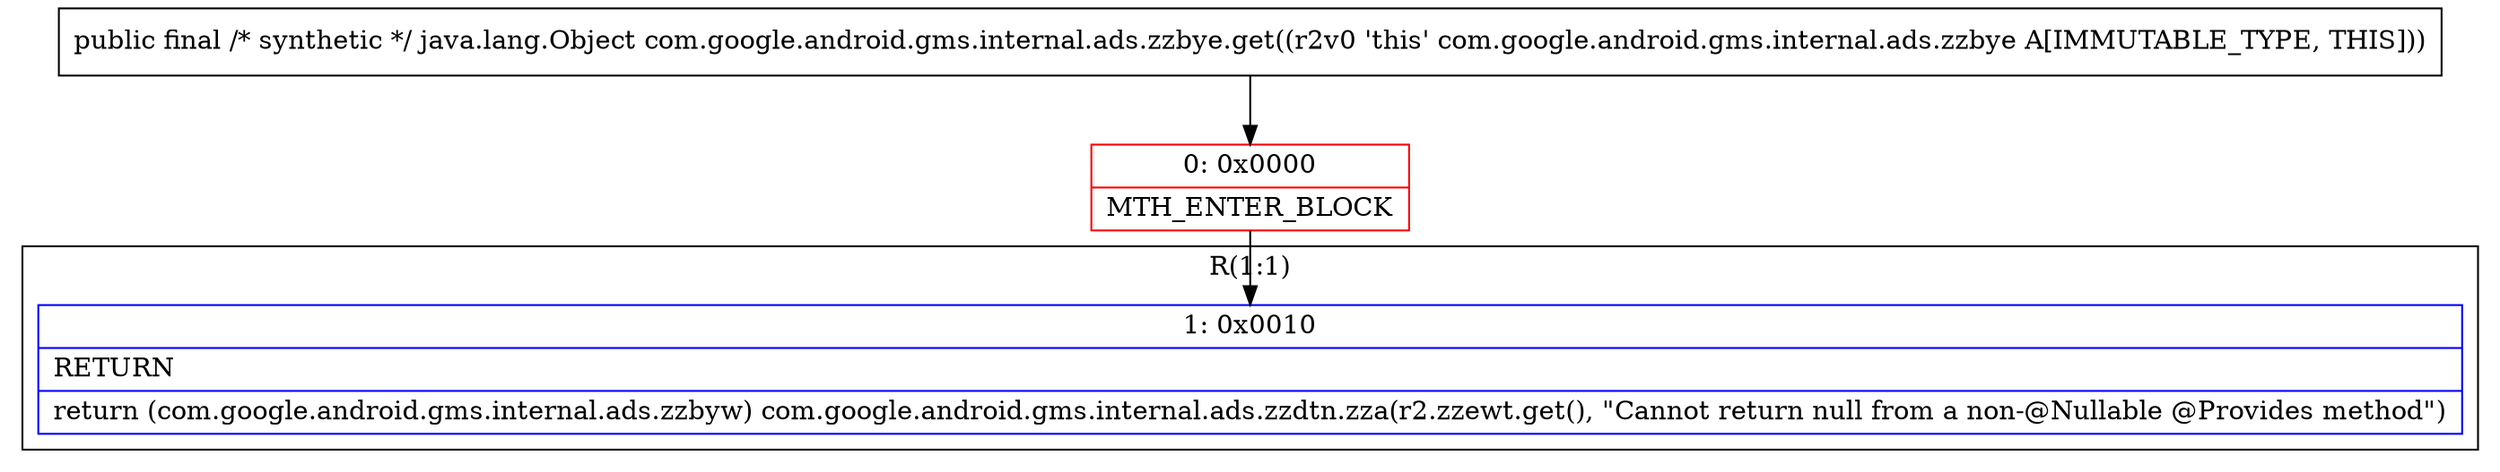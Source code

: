 digraph "CFG forcom.google.android.gms.internal.ads.zzbye.get()Ljava\/lang\/Object;" {
subgraph cluster_Region_1263353713 {
label = "R(1:1)";
node [shape=record,color=blue];
Node_1 [shape=record,label="{1\:\ 0x0010|RETURN\l|return (com.google.android.gms.internal.ads.zzbyw) com.google.android.gms.internal.ads.zzdtn.zza(r2.zzewt.get(), \"Cannot return null from a non\-@Nullable @Provides method\")\l}"];
}
Node_0 [shape=record,color=red,label="{0\:\ 0x0000|MTH_ENTER_BLOCK\l}"];
MethodNode[shape=record,label="{public final \/* synthetic *\/ java.lang.Object com.google.android.gms.internal.ads.zzbye.get((r2v0 'this' com.google.android.gms.internal.ads.zzbye A[IMMUTABLE_TYPE, THIS])) }"];
MethodNode -> Node_0;
Node_0 -> Node_1;
}

